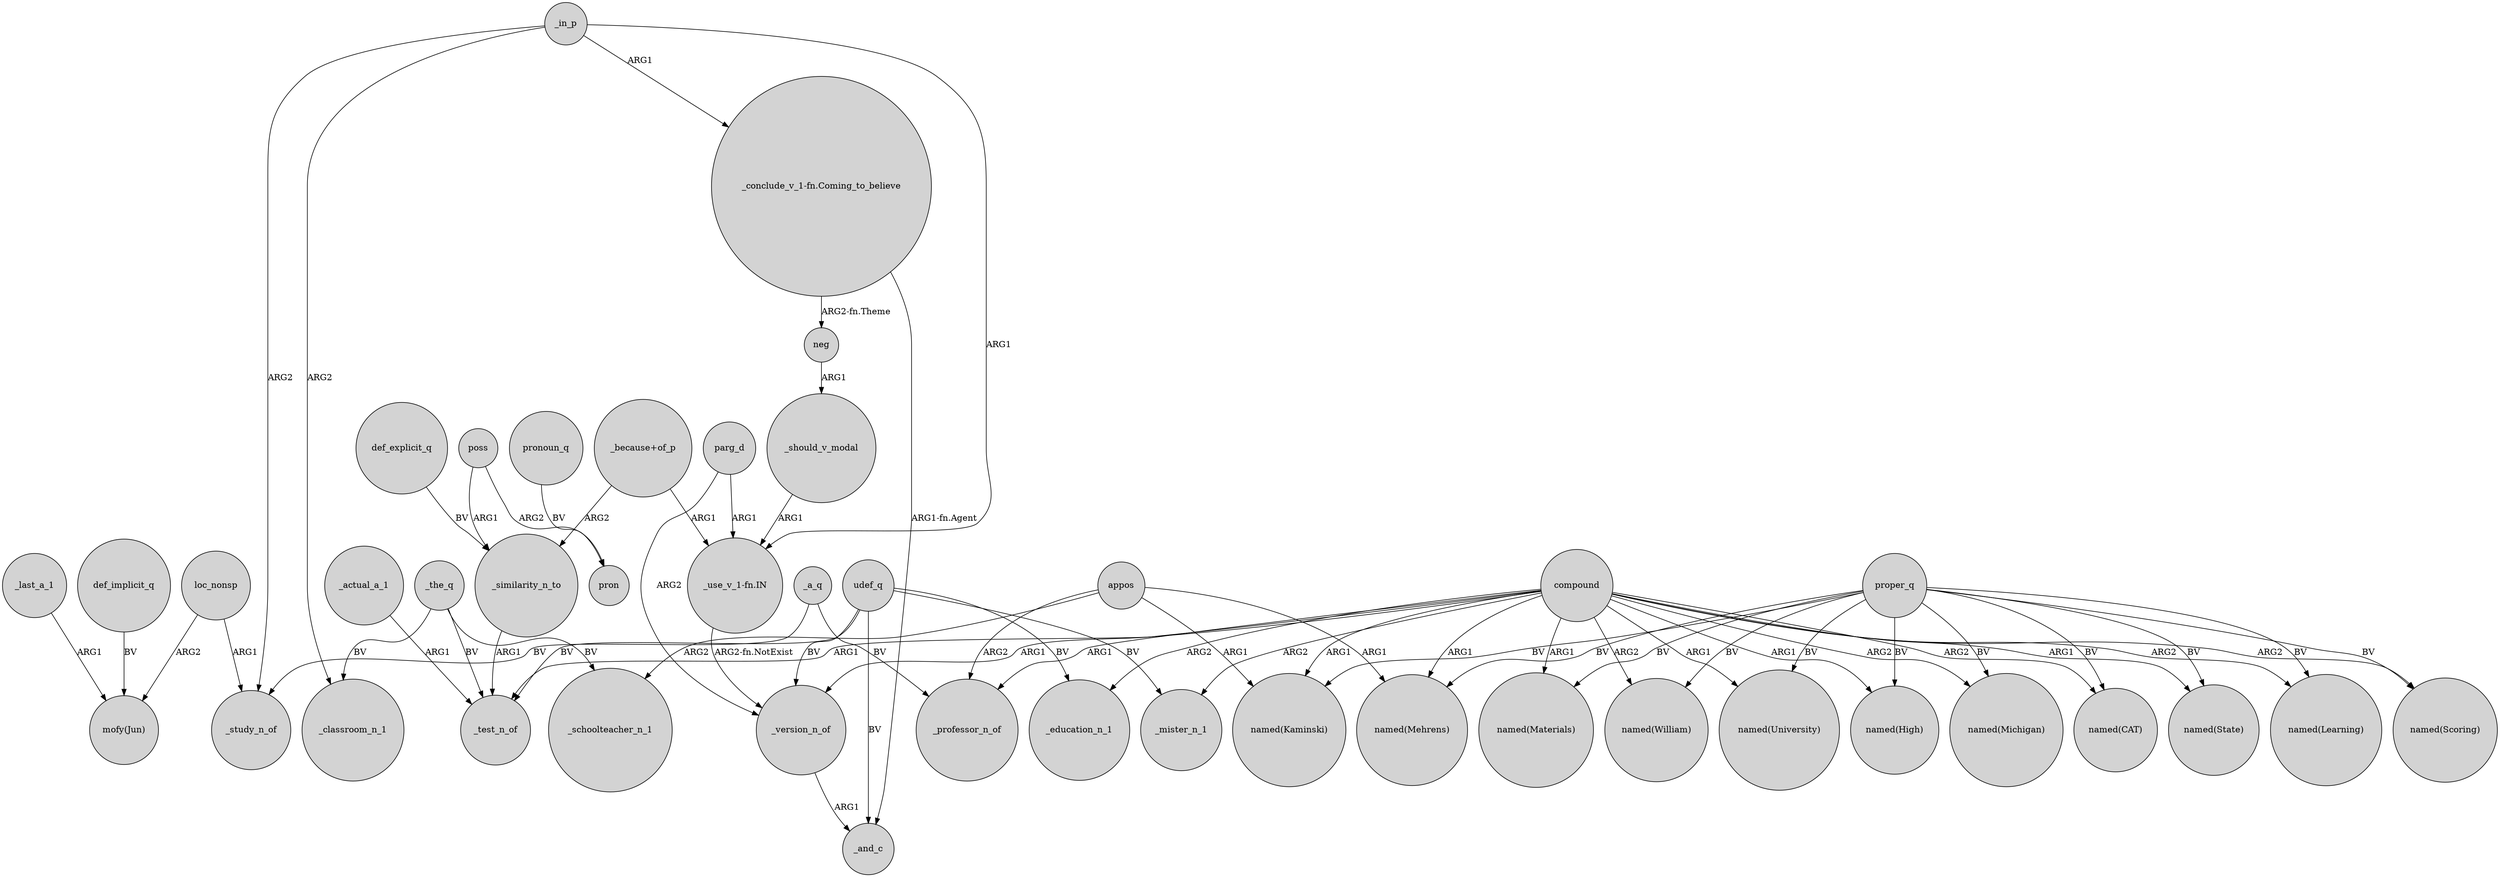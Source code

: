 digraph {
	node [shape=circle style=filled]
	_last_a_1 -> "mofy(Jun)" [label=ARG1]
	_in_p -> _classroom_n_1 [label=ARG2]
	_the_q -> _test_n_of [label=BV]
	_a_q -> _study_n_of [label=BV]
	_in_p -> "_conclude_v_1-fn.Coming_to_believe" [label=ARG1]
	poss -> pron [label=ARG2]
	"_use_v_1-fn.IN" -> _version_n_of [label="ARG2-fn.NotExist"]
	neg -> _should_v_modal [label=ARG1]
	compound -> "named(Learning)" [label=ARG2]
	compound -> "named(University)" [label=ARG1]
	compound -> _mister_n_1 [label=ARG2]
	proper_q -> "named(CAT)" [label=BV]
	_the_q -> _schoolteacher_n_1 [label=BV]
	udef_q -> _mister_n_1 [label=BV]
	udef_q -> _test_n_of [label=BV]
	proper_q -> "named(High)" [label=BV]
	compound -> _education_n_1 [label=ARG2]
	udef_q -> _education_n_1 [label=BV]
	def_explicit_q -> _similarity_n_to [label=BV]
	poss -> _similarity_n_to [label=ARG1]
	compound -> _professor_n_of [label=ARG1]
	compound -> "named(Mehrens)" [label=ARG1]
	"_because+of_p" -> "_use_v_1-fn.IN" [label=ARG1]
	"_because+of_p" -> _similarity_n_to [label=ARG2]
	appos -> _schoolteacher_n_1 [label=ARG2]
	compound -> _version_n_of [label=ARG1]
	_actual_a_1 -> _test_n_of [label=ARG1]
	udef_q -> _version_n_of [label=BV]
	_a_q -> _professor_n_of [label=BV]
	"_conclude_v_1-fn.Coming_to_believe" -> _and_c [label="ARG1-fn.Agent"]
	def_implicit_q -> "mofy(Jun)" [label=BV]
	pronoun_q -> pron [label=BV]
	compound -> "named(State)" [label=ARG1]
	proper_q -> "named(Materials)" [label=BV]
	"_conclude_v_1-fn.Coming_to_believe" -> neg [label="ARG2-fn.Theme"]
	proper_q -> "named(Learning)" [label=BV]
	compound -> "named(William)" [label=ARG2]
	_the_q -> _classroom_n_1 [label=BV]
	proper_q -> "named(Mehrens)" [label=BV]
	parg_d -> "_use_v_1-fn.IN" [label=ARG1]
	loc_nonsp -> _study_n_of [label=ARG1]
	proper_q -> "named(Michigan)" [label=BV]
	loc_nonsp -> "mofy(Jun)" [label=ARG2]
	appos -> "named(Mehrens)" [label=ARG1]
	compound -> "named(Michigan)" [label=ARG2]
	_in_p -> "_use_v_1-fn.IN" [label=ARG1]
	appos -> "named(Kaminski)" [label=ARG1]
	_should_v_modal -> "_use_v_1-fn.IN" [label=ARG1]
	compound -> "named(Kaminski)" [label=ARG1]
	compound -> "named(CAT)" [label=ARG2]
	compound -> "named(High)" [label=ARG1]
	compound -> "named(Scoring)" [label=ARG2]
	compound -> _test_n_of [label=ARG1]
	_version_n_of -> _and_c [label=ARG1]
	_in_p -> _study_n_of [label=ARG2]
	proper_q -> "named(Kaminski)" [label=BV]
	parg_d -> _version_n_of [label=ARG2]
	proper_q -> "named(State)" [label=BV]
	_similarity_n_to -> _test_n_of [label=ARG1]
	compound -> "named(Materials)" [label=ARG1]
	appos -> _professor_n_of [label=ARG2]
	udef_q -> _and_c [label=BV]
	proper_q -> "named(Scoring)" [label=BV]
	proper_q -> "named(William)" [label=BV]
	proper_q -> "named(University)" [label=BV]
}
